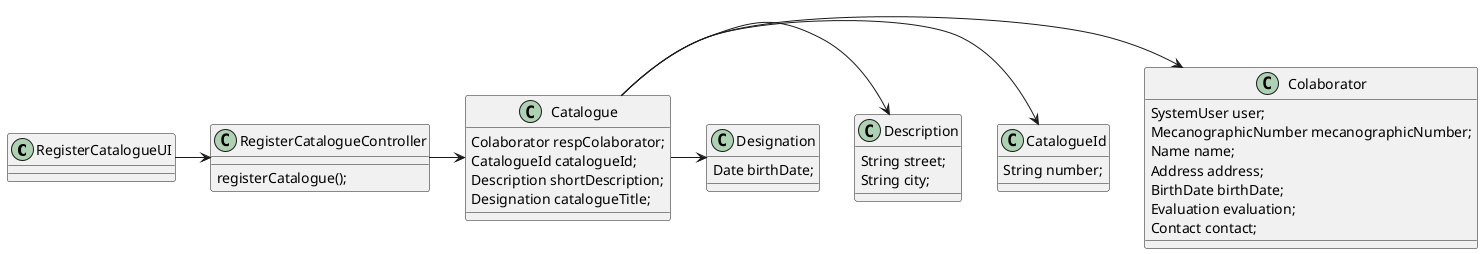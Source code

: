 @startuml
'https://plantuml.com/class-diagram

class RegisterCatalogueUI {
}

class RegisterCatalogueController {
registerCatalogue();
}

class Catalogue{
Colaborator respColaborator;
CatalogueId catalogueId;
Description shortDescription;
Designation catalogueTitle;
}

class Colaborator {
SystemUser user;
MecanographicNumber mecanographicNumber;
Name name;
Address address;
BirthDate birthDate;
Evaluation evaluation;
Contact contact;
}

class CatalogueId{
String number;
}

class Description{
String street;
String city;
}

class Designation{
Date birthDate;
}

RegisterCatalogueUI -> RegisterCatalogueController
RegisterCatalogueController -> Catalogue

Catalogue -> Colaborator
Catalogue -> CatalogueId
Catalogue -> Description
Catalogue -> Designation

@enduml
